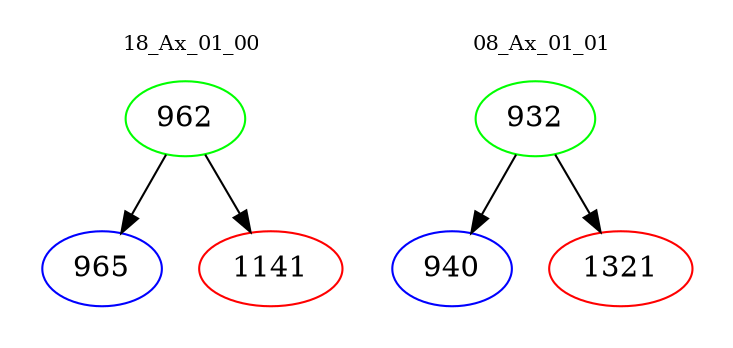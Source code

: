 digraph{
subgraph cluster_0 {
color = white
label = "18_Ax_01_00";
fontsize=10;
T0_962 [label="962", color="green"]
T0_962 -> T0_965 [color="black"]
T0_965 [label="965", color="blue"]
T0_962 -> T0_1141 [color="black"]
T0_1141 [label="1141", color="red"]
}
subgraph cluster_1 {
color = white
label = "08_Ax_01_01";
fontsize=10;
T1_932 [label="932", color="green"]
T1_932 -> T1_940 [color="black"]
T1_940 [label="940", color="blue"]
T1_932 -> T1_1321 [color="black"]
T1_1321 [label="1321", color="red"]
}
}
